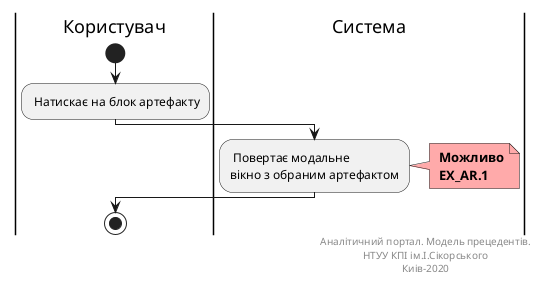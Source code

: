 
@startuml
    |Користувач|
        start
        : Натискає на блок артефакту;
    |Система|
        : Повертає модальне \nвікно з обраним артефактом;
        note right #ffaaaa
        <b> Можливо
        <b> EX_AR.1
        end note
        
    |Користувач|
        stop;

    right footer
        Аналітичний портал. Модель прецедентів.
        НТУУ КПІ ім.І.Сікорського
        Киів-2020
    end footer

@enduml

